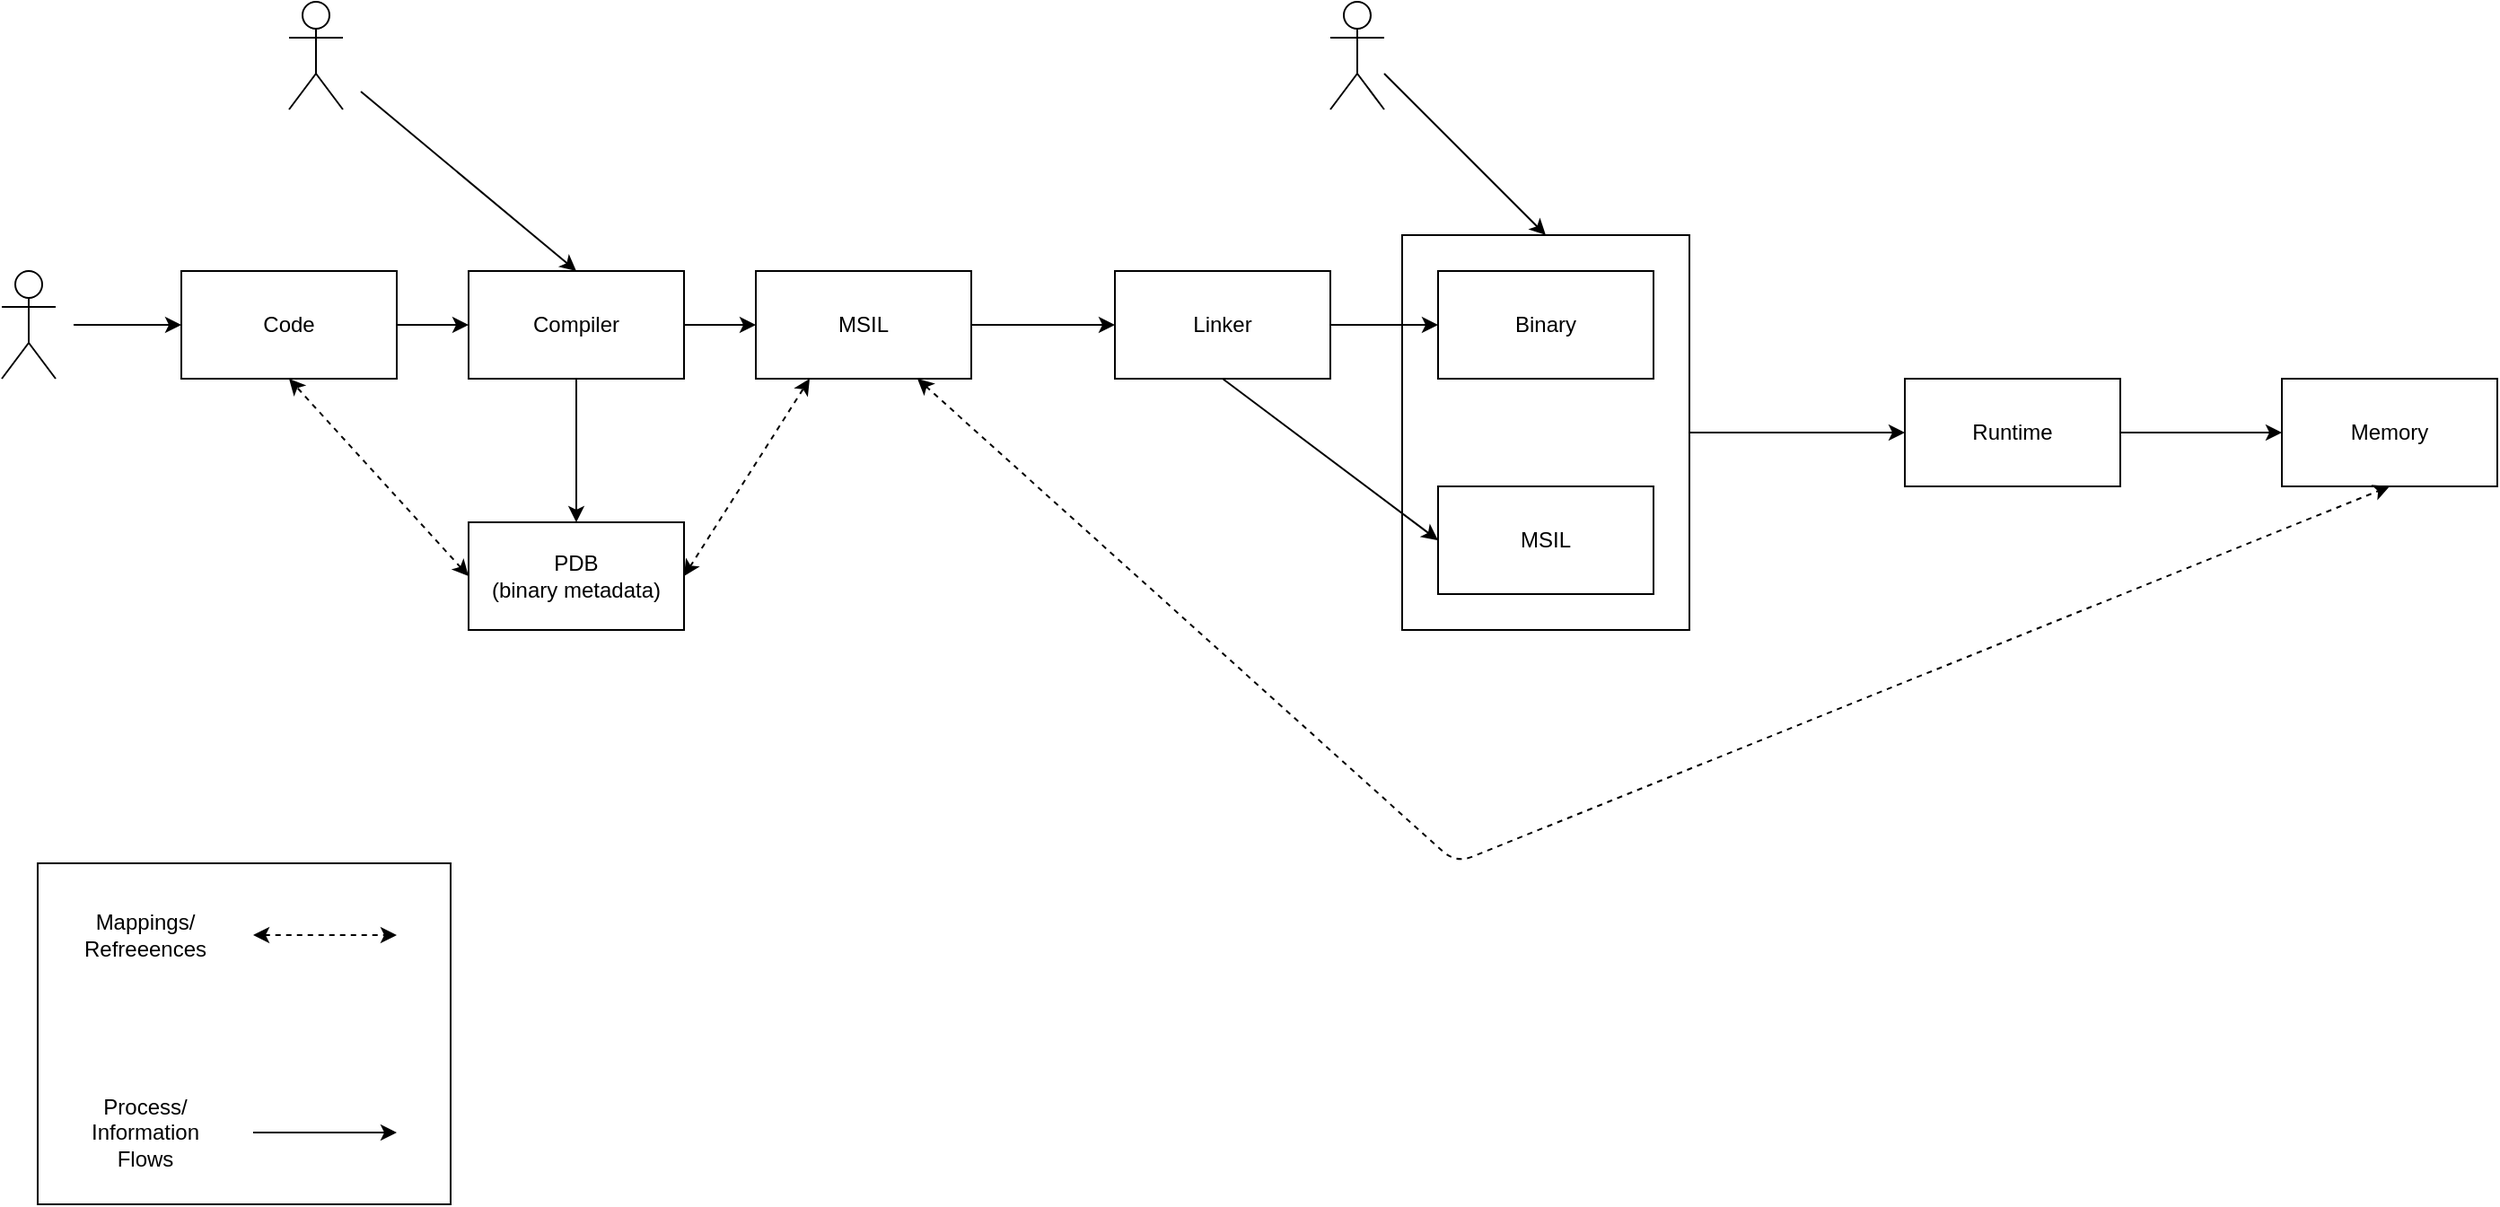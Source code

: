 <mxfile version="12.4.2" type="device" pages="1"><diagram id="VVPlJSZ1d58tslOpr9Dn" name="Page-1"><mxGraphModel dx="4246" dy="630" grid="1" gridSize="10" guides="1" tooltips="1" connect="1" arrows="1" fold="1" page="1" pageScale="1" pageWidth="3300" pageHeight="2339" math="0" shadow="0"><root><mxCell id="0"/><mxCell id="1" parent="0"/><mxCell id="_UZxYA4wiUV2qoJcfsFj-45" value="" style="rounded=0;whiteSpace=wrap;html=1;" vertex="1" parent="1"><mxGeometry x="-10" y="500" width="230" height="190" as="geometry"/></mxCell><mxCell id="_UZxYA4wiUV2qoJcfsFj-24" value="" style="rounded=0;whiteSpace=wrap;html=1;" vertex="1" parent="1"><mxGeometry x="750" y="150" width="160" height="220" as="geometry"/></mxCell><mxCell id="_UZxYA4wiUV2qoJcfsFj-1" value="Code" style="rounded=0;whiteSpace=wrap;html=1;" vertex="1" parent="1"><mxGeometry x="70" y="170" width="120" height="60" as="geometry"/></mxCell><mxCell id="_UZxYA4wiUV2qoJcfsFj-3" value="PDB&lt;br&gt;(binary metadata)" style="rounded=0;whiteSpace=wrap;html=1;" vertex="1" parent="1"><mxGeometry x="230" y="310" width="120" height="60" as="geometry"/></mxCell><mxCell id="_UZxYA4wiUV2qoJcfsFj-5" value="MSIL" style="rounded=0;whiteSpace=wrap;html=1;" vertex="1" parent="1"><mxGeometry x="390" y="170" width="120" height="60" as="geometry"/></mxCell><mxCell id="_UZxYA4wiUV2qoJcfsFj-9" value="Runtime" style="rounded=0;whiteSpace=wrap;html=1;" vertex="1" parent="1"><mxGeometry x="1030" y="230" width="120" height="60" as="geometry"/></mxCell><mxCell id="_UZxYA4wiUV2qoJcfsFj-10" value="Compiler" style="rounded=0;whiteSpace=wrap;html=1;" vertex="1" parent="1"><mxGeometry x="230" y="170" width="120" height="60" as="geometry"/></mxCell><mxCell id="_UZxYA4wiUV2qoJcfsFj-11" value="" style="endArrow=classic;html=1;exitX=1;exitY=0.5;exitDx=0;exitDy=0;entryX=0;entryY=0.5;entryDx=0;entryDy=0;" edge="1" parent="1" source="_UZxYA4wiUV2qoJcfsFj-1" target="_UZxYA4wiUV2qoJcfsFj-10"><mxGeometry width="50" height="50" relative="1" as="geometry"><mxPoint x="180" y="370" as="sourcePoint"/><mxPoint x="230" y="320" as="targetPoint"/></mxGeometry></mxCell><mxCell id="_UZxYA4wiUV2qoJcfsFj-12" value="" style="endArrow=classic;html=1;exitX=1;exitY=0.5;exitDx=0;exitDy=0;entryX=0;entryY=0.5;entryDx=0;entryDy=0;" edge="1" parent="1" source="_UZxYA4wiUV2qoJcfsFj-10" target="_UZxYA4wiUV2qoJcfsFj-5"><mxGeometry width="50" height="50" relative="1" as="geometry"><mxPoint x="360" y="380" as="sourcePoint"/><mxPoint x="410" y="330" as="targetPoint"/></mxGeometry></mxCell><mxCell id="_UZxYA4wiUV2qoJcfsFj-13" value="Binary" style="rounded=0;whiteSpace=wrap;html=1;" vertex="1" parent="1"><mxGeometry x="770" y="170" width="120" height="60" as="geometry"/></mxCell><mxCell id="_UZxYA4wiUV2qoJcfsFj-14" value="Memory" style="rounded=0;whiteSpace=wrap;html=1;" vertex="1" parent="1"><mxGeometry x="1240" y="230" width="120" height="60" as="geometry"/></mxCell><mxCell id="_UZxYA4wiUV2qoJcfsFj-15" value="" style="endArrow=classic;html=1;exitX=1;exitY=0.5;exitDx=0;exitDy=0;entryX=0;entryY=0.5;entryDx=0;entryDy=0;" edge="1" parent="1" source="_UZxYA4wiUV2qoJcfsFj-5" target="_UZxYA4wiUV2qoJcfsFj-16"><mxGeometry width="50" height="50" relative="1" as="geometry"><mxPoint x="460" y="360" as="sourcePoint"/><mxPoint x="510" y="310" as="targetPoint"/></mxGeometry></mxCell><mxCell id="_UZxYA4wiUV2qoJcfsFj-16" value="Linker" style="rounded=0;whiteSpace=wrap;html=1;" vertex="1" parent="1"><mxGeometry x="590" y="170" width="120" height="60" as="geometry"/></mxCell><mxCell id="_UZxYA4wiUV2qoJcfsFj-17" value="" style="endArrow=classic;html=1;exitX=1;exitY=0.5;exitDx=0;exitDy=0;entryX=0;entryY=0.5;entryDx=0;entryDy=0;" edge="1" parent="1" source="_UZxYA4wiUV2qoJcfsFj-16" target="_UZxYA4wiUV2qoJcfsFj-13"><mxGeometry width="50" height="50" relative="1" as="geometry"><mxPoint x="610" y="380" as="sourcePoint"/><mxPoint x="660" y="330" as="targetPoint"/></mxGeometry></mxCell><mxCell id="_UZxYA4wiUV2qoJcfsFj-18" value="" style="shape=umlActor;verticalLabelPosition=bottom;labelBackgroundColor=#ffffff;verticalAlign=top;html=1;outlineConnect=0;" vertex="1" parent="1"><mxGeometry x="710" y="20" width="30" height="60" as="geometry"/></mxCell><mxCell id="_UZxYA4wiUV2qoJcfsFj-19" value="" style="shape=umlActor;verticalLabelPosition=bottom;labelBackgroundColor=#ffffff;verticalAlign=top;html=1;outlineConnect=0;" vertex="1" parent="1"><mxGeometry x="-30" y="170" width="30" height="60" as="geometry"/></mxCell><mxCell id="_UZxYA4wiUV2qoJcfsFj-20" value="" style="endArrow=classic;html=1;" edge="1" parent="1"><mxGeometry width="50" height="50" relative="1" as="geometry"><mxPoint x="10" y="200" as="sourcePoint"/><mxPoint x="70" y="200" as="targetPoint"/></mxGeometry></mxCell><mxCell id="_UZxYA4wiUV2qoJcfsFj-21" value="" style="endArrow=classic;html=1;exitX=0.5;exitY=1;exitDx=0;exitDy=0;entryX=0.5;entryY=0;entryDx=0;entryDy=0;" edge="1" parent="1" source="_UZxYA4wiUV2qoJcfsFj-10" target="_UZxYA4wiUV2qoJcfsFj-3"><mxGeometry width="50" height="50" relative="1" as="geometry"><mxPoint x="270" y="350" as="sourcePoint"/><mxPoint x="320" y="300" as="targetPoint"/></mxGeometry></mxCell><mxCell id="_UZxYA4wiUV2qoJcfsFj-23" value="MSIL" style="rounded=0;whiteSpace=wrap;html=1;" vertex="1" parent="1"><mxGeometry x="770" y="290" width="120" height="60" as="geometry"/></mxCell><mxCell id="_UZxYA4wiUV2qoJcfsFj-25" value="" style="endArrow=classic;html=1;exitX=0.5;exitY=1;exitDx=0;exitDy=0;entryX=0;entryY=0.5;entryDx=0;entryDy=0;" edge="1" parent="1" source="_UZxYA4wiUV2qoJcfsFj-16" target="_UZxYA4wiUV2qoJcfsFj-23"><mxGeometry width="50" height="50" relative="1" as="geometry"><mxPoint x="610" y="360" as="sourcePoint"/><mxPoint x="660" y="310" as="targetPoint"/></mxGeometry></mxCell><mxCell id="_UZxYA4wiUV2qoJcfsFj-26" value="" style="endArrow=classic;html=1;exitX=1;exitY=0.5;exitDx=0;exitDy=0;entryX=0;entryY=0.5;entryDx=0;entryDy=0;" edge="1" parent="1" source="_UZxYA4wiUV2qoJcfsFj-24" target="_UZxYA4wiUV2qoJcfsFj-9"><mxGeometry width="50" height="50" relative="1" as="geometry"><mxPoint x="960" y="280" as="sourcePoint"/><mxPoint x="1010" y="230" as="targetPoint"/></mxGeometry></mxCell><mxCell id="_UZxYA4wiUV2qoJcfsFj-27" value="" style="shape=umlActor;verticalLabelPosition=bottom;labelBackgroundColor=#ffffff;verticalAlign=top;html=1;outlineConnect=0;" vertex="1" parent="1"><mxGeometry x="130" y="20" width="30" height="60" as="geometry"/></mxCell><mxCell id="_UZxYA4wiUV2qoJcfsFj-28" value="" style="endArrow=classic;html=1;entryX=0.5;entryY=0;entryDx=0;entryDy=0;" edge="1" parent="1" target="_UZxYA4wiUV2qoJcfsFj-10"><mxGeometry width="50" height="50" relative="1" as="geometry"><mxPoint x="170" y="70" as="sourcePoint"/><mxPoint x="230" y="60" as="targetPoint"/></mxGeometry></mxCell><mxCell id="_UZxYA4wiUV2qoJcfsFj-30" value="" style="endArrow=classic;html=1;entryX=0.5;entryY=0;entryDx=0;entryDy=0;" edge="1" parent="1" target="_UZxYA4wiUV2qoJcfsFj-24"><mxGeometry width="50" height="50" relative="1" as="geometry"><mxPoint x="740" y="60" as="sourcePoint"/><mxPoint x="890" y="70" as="targetPoint"/></mxGeometry></mxCell><mxCell id="_UZxYA4wiUV2qoJcfsFj-31" value="" style="endArrow=classic;html=1;exitX=1;exitY=0.5;exitDx=0;exitDy=0;entryX=0;entryY=0.5;entryDx=0;entryDy=0;" edge="1" parent="1" source="_UZxYA4wiUV2qoJcfsFj-9" target="_UZxYA4wiUV2qoJcfsFj-14"><mxGeometry width="50" height="50" relative="1" as="geometry"><mxPoint x="1230" y="390" as="sourcePoint"/><mxPoint x="1280" y="340" as="targetPoint"/></mxGeometry></mxCell><mxCell id="_UZxYA4wiUV2qoJcfsFj-32" value="" style="endArrow=classic;html=1;entryX=0.5;entryY=1;entryDx=0;entryDy=0;dashed=1;exitX=0.75;exitY=1;exitDx=0;exitDy=0;startArrow=classic;startFill=1;" edge="1" parent="1" source="_UZxYA4wiUV2qoJcfsFj-5" target="_UZxYA4wiUV2qoJcfsFj-14"><mxGeometry width="50" height="50" relative="1" as="geometry"><mxPoint x="640" y="400" as="sourcePoint"/><mxPoint x="1190" y="120" as="targetPoint"/><Array as="points"><mxPoint x="780" y="500"/></Array></mxGeometry></mxCell><mxCell id="_UZxYA4wiUV2qoJcfsFj-39" value="" style="endArrow=classic;html=1;dashed=1;exitX=1;exitY=0.5;exitDx=0;exitDy=0;entryX=0.25;entryY=1;entryDx=0;entryDy=0;startArrow=classic;startFill=1;" edge="1" parent="1" source="_UZxYA4wiUV2qoJcfsFj-3" target="_UZxYA4wiUV2qoJcfsFj-5"><mxGeometry width="50" height="50" relative="1" as="geometry"><mxPoint x="490" y="410" as="sourcePoint"/><mxPoint x="540" y="360" as="targetPoint"/></mxGeometry></mxCell><mxCell id="_UZxYA4wiUV2qoJcfsFj-40" value="" style="endArrow=classic;html=1;dashed=1;entryX=0.5;entryY=1;entryDx=0;entryDy=0;exitX=0;exitY=0.5;exitDx=0;exitDy=0;startArrow=classic;startFill=1;" edge="1" parent="1" source="_UZxYA4wiUV2qoJcfsFj-3" target="_UZxYA4wiUV2qoJcfsFj-1"><mxGeometry width="50" height="50" relative="1" as="geometry"><mxPoint x="110" y="370" as="sourcePoint"/><mxPoint x="160" y="320" as="targetPoint"/></mxGeometry></mxCell><mxCell id="_UZxYA4wiUV2qoJcfsFj-41" value="" style="endArrow=classic;html=1;dashed=1;startArrow=classic;startFill=1;" edge="1" parent="1"><mxGeometry width="50" height="50" relative="1" as="geometry"><mxPoint x="110" y="540" as="sourcePoint"/><mxPoint x="190" y="540" as="targetPoint"/></mxGeometry></mxCell><mxCell id="_UZxYA4wiUV2qoJcfsFj-42" value="Mappings/&lt;br&gt;Refreeences" style="text;html=1;strokeColor=none;fillColor=none;align=center;verticalAlign=middle;whiteSpace=wrap;rounded=0;" vertex="1" parent="1"><mxGeometry x="30" y="530" width="40" height="20" as="geometry"/></mxCell><mxCell id="_UZxYA4wiUV2qoJcfsFj-43" value="" style="endArrow=classic;html=1;startArrow=none;startFill=0;" edge="1" parent="1"><mxGeometry width="50" height="50" relative="1" as="geometry"><mxPoint x="110" y="650" as="sourcePoint"/><mxPoint x="190" y="650" as="targetPoint"/></mxGeometry></mxCell><mxCell id="_UZxYA4wiUV2qoJcfsFj-44" value="Process/&lt;br&gt;Information&lt;br&gt;Flows" style="text;html=1;strokeColor=none;fillColor=none;align=center;verticalAlign=middle;whiteSpace=wrap;rounded=0;" vertex="1" parent="1"><mxGeometry x="30" y="640" width="40" height="20" as="geometry"/></mxCell></root></mxGraphModel></diagram></mxfile>